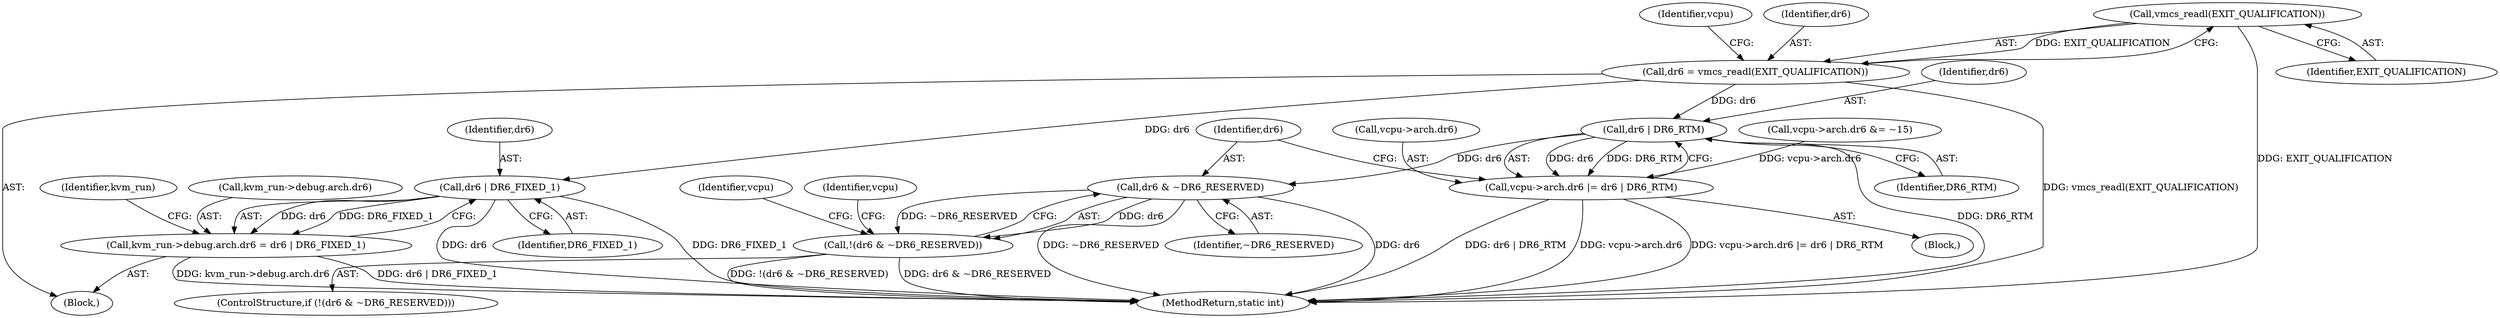 digraph "0_linux_ef85b67385436ddc1998f45f1d6a210f935b3388@API" {
"1000328" [label="(Call,vmcs_readl(EXIT_QUALIFICATION))"];
"1000326" [label="(Call,dr6 = vmcs_readl(EXIT_QUALIFICATION))"];
"1000353" [label="(Call,dr6 | DR6_RTM)"];
"1000347" [label="(Call,vcpu->arch.dr6 |= dr6 | DR6_RTM)"];
"1000358" [label="(Call,dr6 & ~DR6_RESERVED)"];
"1000357" [label="(Call,!(dr6 & ~DR6_RESERVED))"];
"1000376" [label="(Call,dr6 | DR6_FIXED_1)"];
"1000368" [label="(Call,kvm_run->debug.arch.dr6 = dr6 | DR6_FIXED_1)"];
"1000383" [label="(Identifier,kvm_run)"];
"1000340" [label="(Call,vcpu->arch.dr6 &= ~15)"];
"1000354" [label="(Identifier,dr6)"];
"1000360" [label="(Identifier,~DR6_RESERVED)"];
"1000329" [label="(Identifier,EXIT_QUALIFICATION)"];
"1000317" [label="(Block,)"];
"1000326" [label="(Call,dr6 = vmcs_readl(EXIT_QUALIFICATION))"];
"1000358" [label="(Call,dr6 & ~DR6_RESERVED)"];
"1000359" [label="(Identifier,dr6)"];
"1000357" [label="(Call,!(dr6 & ~DR6_RESERVED))"];
"1000334" [label="(Identifier,vcpu)"];
"1000378" [label="(Identifier,DR6_FIXED_1)"];
"1000356" [label="(ControlStructure,if (!(dr6 & ~DR6_RESERVED)))"];
"1000376" [label="(Call,dr6 | DR6_FIXED_1)"];
"1000353" [label="(Call,dr6 | DR6_RTM)"];
"1000454" [label="(MethodReturn,static int)"];
"1000355" [label="(Identifier,DR6_RTM)"];
"1000369" [label="(Call,kvm_run->debug.arch.dr6)"];
"1000377" [label="(Identifier,dr6)"];
"1000347" [label="(Call,vcpu->arch.dr6 |= dr6 | DR6_RTM)"];
"1000368" [label="(Call,kvm_run->debug.arch.dr6 = dr6 | DR6_FIXED_1)"];
"1000348" [label="(Call,vcpu->arch.dr6)"];
"1000328" [label="(Call,vmcs_readl(EXIT_QUALIFICATION))"];
"1000339" [label="(Block,)"];
"1000327" [label="(Identifier,dr6)"];
"1000362" [label="(Identifier,vcpu)"];
"1000364" [label="(Identifier,vcpu)"];
"1000328" -> "1000326"  [label="AST: "];
"1000328" -> "1000329"  [label="CFG: "];
"1000329" -> "1000328"  [label="AST: "];
"1000326" -> "1000328"  [label="CFG: "];
"1000328" -> "1000454"  [label="DDG: EXIT_QUALIFICATION"];
"1000328" -> "1000326"  [label="DDG: EXIT_QUALIFICATION"];
"1000326" -> "1000317"  [label="AST: "];
"1000327" -> "1000326"  [label="AST: "];
"1000334" -> "1000326"  [label="CFG: "];
"1000326" -> "1000454"  [label="DDG: vmcs_readl(EXIT_QUALIFICATION)"];
"1000326" -> "1000353"  [label="DDG: dr6"];
"1000326" -> "1000376"  [label="DDG: dr6"];
"1000353" -> "1000347"  [label="AST: "];
"1000353" -> "1000355"  [label="CFG: "];
"1000354" -> "1000353"  [label="AST: "];
"1000355" -> "1000353"  [label="AST: "];
"1000347" -> "1000353"  [label="CFG: "];
"1000353" -> "1000454"  [label="DDG: DR6_RTM"];
"1000353" -> "1000347"  [label="DDG: dr6"];
"1000353" -> "1000347"  [label="DDG: DR6_RTM"];
"1000353" -> "1000358"  [label="DDG: dr6"];
"1000347" -> "1000339"  [label="AST: "];
"1000348" -> "1000347"  [label="AST: "];
"1000359" -> "1000347"  [label="CFG: "];
"1000347" -> "1000454"  [label="DDG: dr6 | DR6_RTM"];
"1000347" -> "1000454"  [label="DDG: vcpu->arch.dr6"];
"1000347" -> "1000454"  [label="DDG: vcpu->arch.dr6 |= dr6 | DR6_RTM"];
"1000340" -> "1000347"  [label="DDG: vcpu->arch.dr6"];
"1000358" -> "1000357"  [label="AST: "];
"1000358" -> "1000360"  [label="CFG: "];
"1000359" -> "1000358"  [label="AST: "];
"1000360" -> "1000358"  [label="AST: "];
"1000357" -> "1000358"  [label="CFG: "];
"1000358" -> "1000454"  [label="DDG: ~DR6_RESERVED"];
"1000358" -> "1000454"  [label="DDG: dr6"];
"1000358" -> "1000357"  [label="DDG: dr6"];
"1000358" -> "1000357"  [label="DDG: ~DR6_RESERVED"];
"1000357" -> "1000356"  [label="AST: "];
"1000362" -> "1000357"  [label="CFG: "];
"1000364" -> "1000357"  [label="CFG: "];
"1000357" -> "1000454"  [label="DDG: !(dr6 & ~DR6_RESERVED)"];
"1000357" -> "1000454"  [label="DDG: dr6 & ~DR6_RESERVED"];
"1000376" -> "1000368"  [label="AST: "];
"1000376" -> "1000378"  [label="CFG: "];
"1000377" -> "1000376"  [label="AST: "];
"1000378" -> "1000376"  [label="AST: "];
"1000368" -> "1000376"  [label="CFG: "];
"1000376" -> "1000454"  [label="DDG: dr6"];
"1000376" -> "1000454"  [label="DDG: DR6_FIXED_1"];
"1000376" -> "1000368"  [label="DDG: dr6"];
"1000376" -> "1000368"  [label="DDG: DR6_FIXED_1"];
"1000368" -> "1000317"  [label="AST: "];
"1000369" -> "1000368"  [label="AST: "];
"1000383" -> "1000368"  [label="CFG: "];
"1000368" -> "1000454"  [label="DDG: kvm_run->debug.arch.dr6"];
"1000368" -> "1000454"  [label="DDG: dr6 | DR6_FIXED_1"];
}
